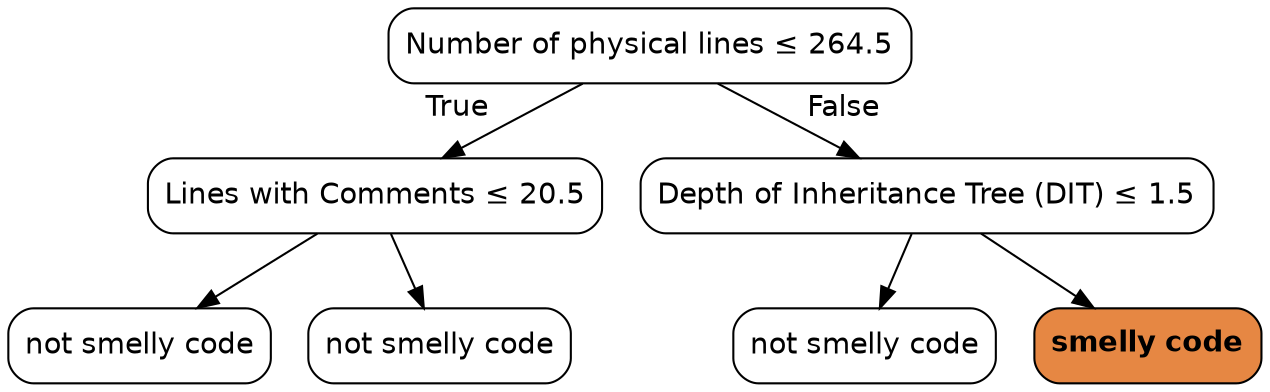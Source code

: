 digraph Tree {
node [color="black", fontname=helvetica, shape=box,  style="filled, rounded", fillcolor="#FFFFFF"];
edge [fontname=helvetica];
0 [label=<Number of physical lines &le; 264.5>];
1 [label=<Lines with Comments &le; 20.5>];
0 -> 1  [headlabel="True", labelangle=45, labeldistance="2.5"];
5 [label=<not smelly code>];
1 -> 5;
6 [label=<not smelly code>];
1 -> 6;
2 [label=<Depth of Inheritance Tree (DIT) &le; 1.5>];
0 -> 2  [headlabel="False", labelangle="-45", labeldistance="2.5"];
3 [label=<not smelly code>];
2 -> 3;
4 [label=<<b>smelly code</b>>, fillcolor="#e68743"];
2 -> 4;
}
